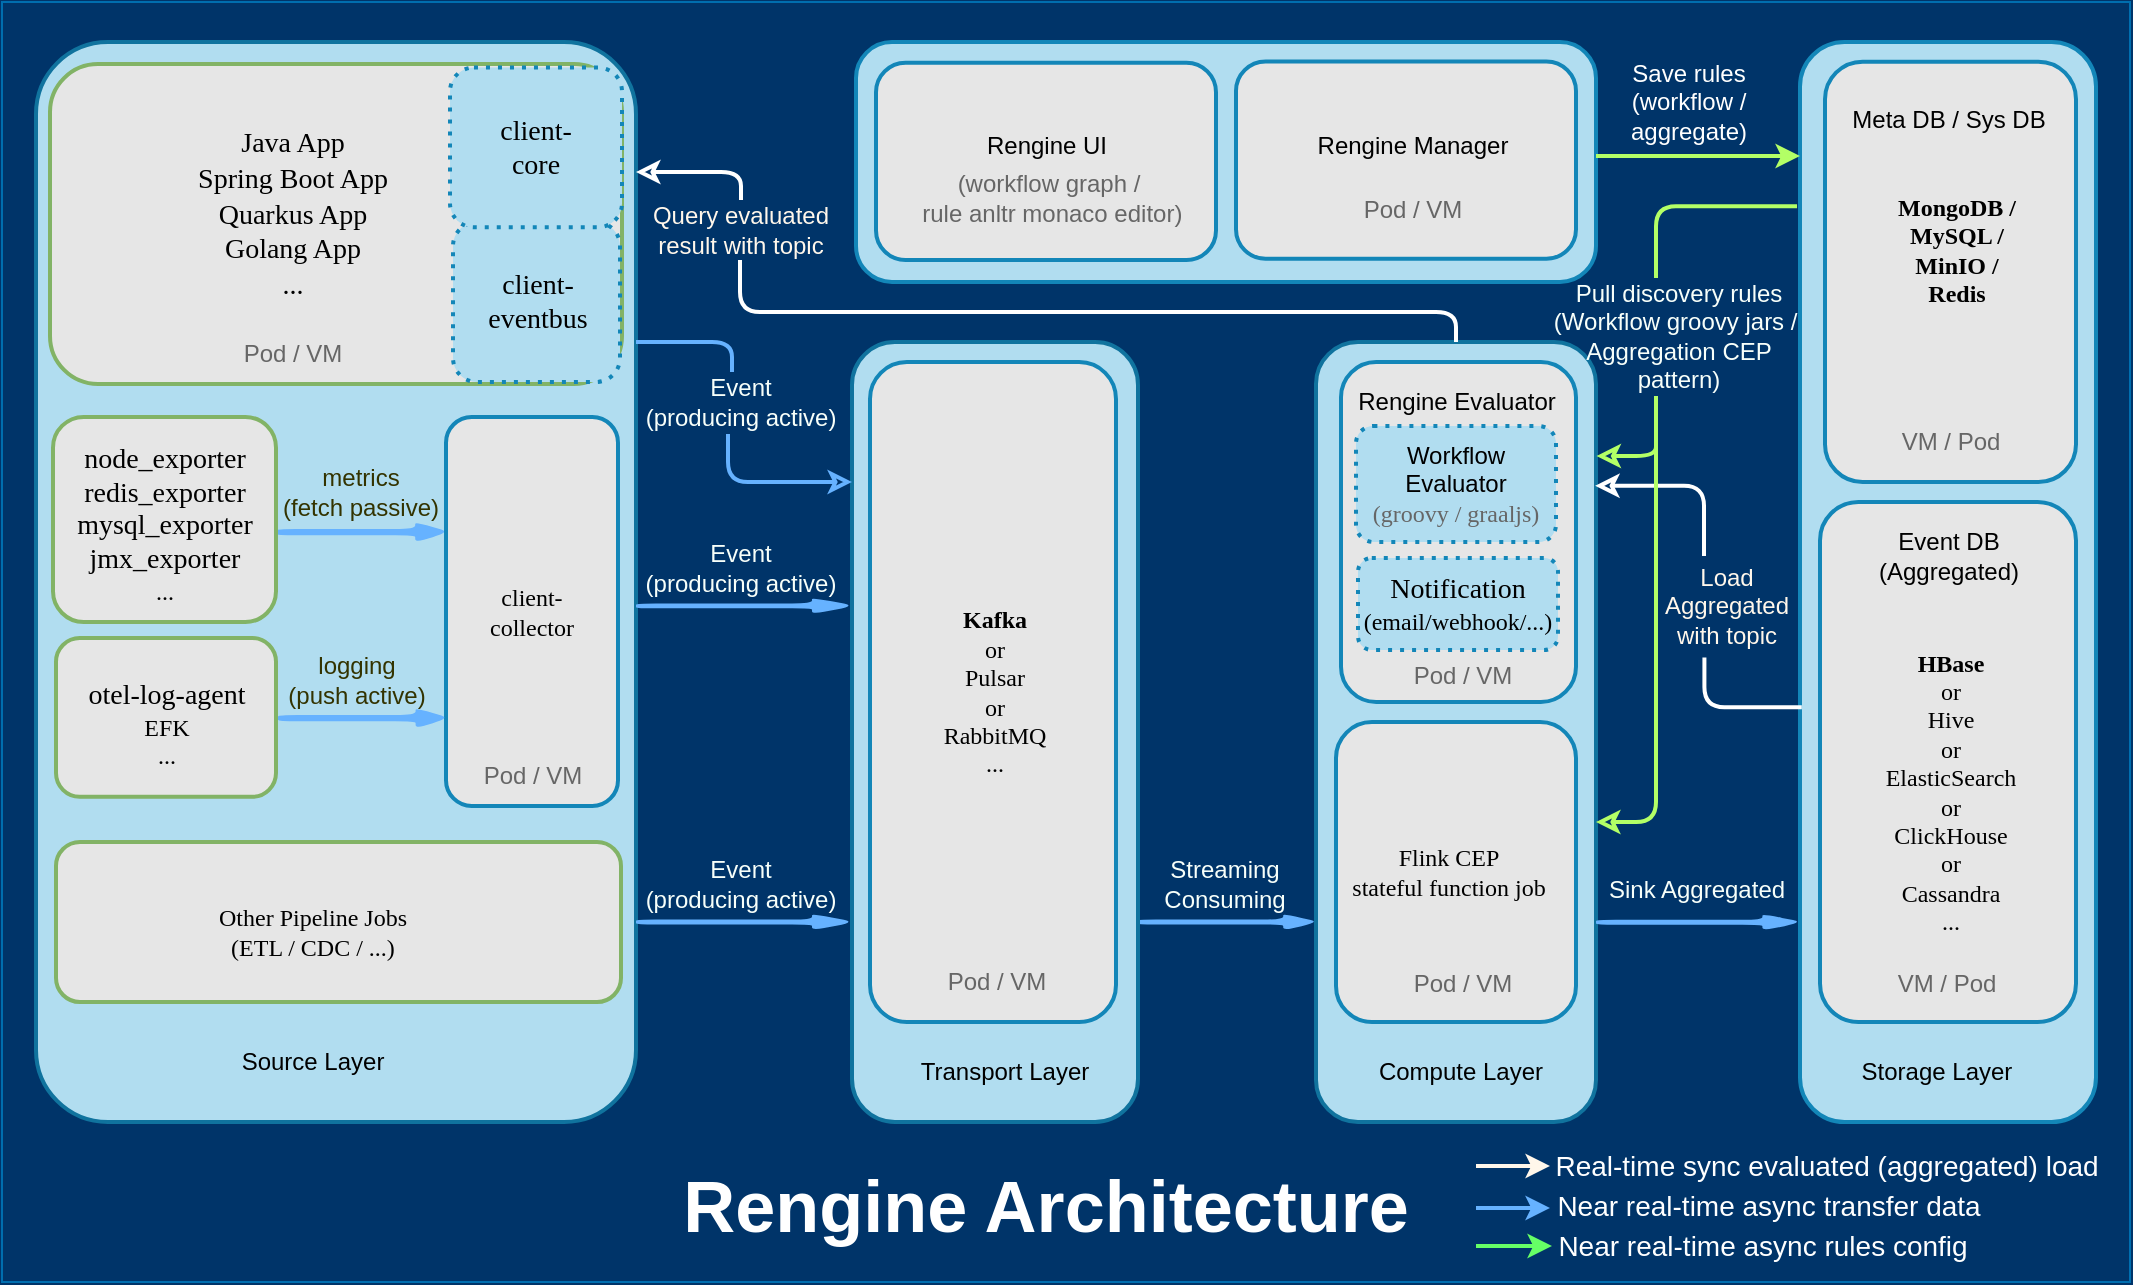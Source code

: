 <mxfile compressed="true" version="15.4.0" type="device"><diagram id="6a731a19-8d31-9384-78a2-239565b7b9f0" name="Page-1"><mxGraphModel dx="486" dy="288" grid="1" gridSize="10" guides="1" tooltips="1" connect="1" arrows="1" fold="1" page="1" pageScale="1" pageWidth="1169" pageHeight="827" background="#003469" math="0" shadow="0"><root><mxCell id="0"/><mxCell id="1" parent="0"/><mxCell id="liq5NkUreGpoknxuroZ0-2047" value="" style="whiteSpace=wrap;html=1;fillColor=#003469;strokeColor=#006EAF;fontColor=#ffffff;rounded=0;sketch=0;shadow=0;glass=0;" parent="1" vertex="1"><mxGeometry x="893" y="80" width="1064" height="640" as="geometry"/></mxCell><mxCell id="Ersdq_0Ya5bNdE3jLogt-2050" value="&lt;font color=&quot;#000000&quot;&gt;&lt;br&gt;&lt;/font&gt;" style="whiteSpace=wrap;html=1;strokeColor=#10739e;strokeWidth=2;fillColor=#b1ddf0;fontFamily=Verdana;fontSize=12;glass=0;shadow=0;rounded=1;arcSize=12;imageWidth=24;" parent="1" vertex="1"><mxGeometry x="910" y="100" width="300" height="540" as="geometry"/></mxCell><mxCell id="2024" value="&lt;font color=&quot;#000000&quot;&gt;&lt;br&gt;&lt;/font&gt;" style="whiteSpace=wrap;html=1;strokeColor=#82B366;strokeWidth=2;fillColor=#E6E6E6;fontFamily=Verdana;fontSize=12;fontColor=#00BEF2;rounded=1;" parent="1" vertex="1"><mxGeometry x="917" y="111" width="286" height="160" as="geometry"/></mxCell><mxCell id="2047" value="Rengine Architecture" style="text;html=1;strokeColor=none;fillColor=none;align=center;verticalAlign=middle;whiteSpace=wrap;overflow=hidden;dashed=1;fontSize=36;fontColor=#FFFFFF;fontFamily=Helvetica;fontStyle=1;rounded=1;" parent="1" vertex="1"><mxGeometry x="1180" y="657.01" width="470" height="50" as="geometry"/></mxCell><mxCell id="Lg0UFJUU80Y_jGTndtaA-2095" value="" style="shape=singleArrow;whiteSpace=wrap;html=1;fillColor=#66B2FF;strokeColor=none;strokeWidth=2;rounded=1;" parent="1" vertex="1"><mxGeometry x="1460" y="535.88" width="92" height="8.25" as="geometry"/></mxCell><mxCell id="Lg0UFJUU80Y_jGTndtaA-2106" value="" style="shape=singleArrow;whiteSpace=wrap;html=1;strokeColor=none;rounded=1;fillColor=#66B2FF;" parent="1" vertex="1"><mxGeometry x="1030" y="340" width="87" height="10.12" as="geometry"/></mxCell><mxCell id="Lg0UFJUU80Y_jGTndtaA-2130" value="&lt;font color=&quot;#000000&quot;&gt;&lt;font style=&quot;font-size: 14px&quot;&gt;client-eventbus&lt;/font&gt;&lt;br&gt;&lt;/font&gt;" style="whiteSpace=wrap;html=1;dashed=1;strokeWidth=2;fontFamily=Verdana;fontSize=12;fillColor=#b1ddf0;strokeColor=#1386B8;dashPattern=1 2;rounded=1;" parent="1" vertex="1"><mxGeometry x="1118.5" y="190" width="83.5" height="80" as="geometry"/></mxCell><mxCell id="Lg0UFJUU80Y_jGTndtaA-2138" value="&lt;font color=&quot;#f7fffa&quot;&gt;Streaming&lt;br&gt;Consuming&lt;/font&gt;" style="text;html=1;align=center;verticalAlign=middle;resizable=0;points=[];autosize=1;strokeColor=none;fillColor=none;dashed=1;rounded=1;" parent="1" vertex="1"><mxGeometry x="1464" y="505.88" width="80" height="30" as="geometry"/></mxCell><mxCell id="Lg0UFJUU80Y_jGTndtaA-2139" value="&lt;font color=&quot;#f7fffa&quot;&gt;Sink Aggregated&lt;/font&gt;&lt;font color=&quot;#f7fffa&quot;&gt;&lt;br&gt;&lt;/font&gt;" style="text;html=1;align=center;verticalAlign=middle;resizable=0;points=[];autosize=1;strokeColor=none;fillColor=none;rounded=1;" parent="1" vertex="1"><mxGeometry x="1690.25" y="514.44" width="100" height="20" as="geometry"/></mxCell><mxCell id="Lg0UFJUU80Y_jGTndtaA-2142" value="&lt;span style=&quot;color: rgb(247 , 255 , 250)&quot;&gt;Event&lt;/span&gt;&lt;font color=&quot;#f7fffa&quot; style=&quot;font-size: 12px&quot;&gt;&lt;br&gt;(producing active)&lt;/font&gt;" style="text;html=1;align=center;verticalAlign=middle;resizable=0;points=[];autosize=1;strokeColor=none;fillColor=none;rounded=1;" parent="1" vertex="1"><mxGeometry x="1207" y="506" width="110" height="30" as="geometry"/></mxCell><mxCell id="Lg0UFJUU80Y_jGTndtaA-2152" value="&lt;font color=&quot;#000000&quot;&gt;&lt;br&gt;&lt;/font&gt;" style="whiteSpace=wrap;html=1;strokeColor=#82B366;strokeWidth=2;fillColor=#E6E6E6;fontFamily=Verdana;fontSize=12;fontColor=#00BEF2;rounded=1;" parent="1" vertex="1"><mxGeometry x="918.5" y="287.46" width="111.5" height="102.54" as="geometry"/></mxCell><mxCell id="Lg0UFJUU80Y_jGTndtaA-2153" value="&lt;font face=&quot;verdana&quot; style=&quot;font-size: 14px&quot;&gt;&lt;span style=&quot;font-size: 14px&quot;&gt;node_exporter&lt;/span&gt;&lt;span style=&quot;font-size: 14px&quot;&gt;&lt;br&gt;&lt;/span&gt;redis_exporter&lt;br&gt;mysql_exporter&lt;br&gt;jmx_exporter&lt;br&gt;&lt;/font&gt;&lt;font face=&quot;verdana&quot;&gt;...&lt;br&gt;&lt;/font&gt;" style="text;html=1;align=center;verticalAlign=middle;resizable=0;points=[];autosize=1;strokeColor=none;fillColor=none;rounded=1;" parent="1" vertex="1"><mxGeometry x="924" y="300.88" width="100" height="80" as="geometry"/></mxCell><mxCell id="Lg0UFJUU80Y_jGTndtaA-2164" value="&lt;font color=&quot;#000000&quot;&gt;&lt;font style=&quot;font-size: 14px&quot;&gt;client-&lt;br&gt;core&lt;/font&gt;&lt;br&gt;&lt;/font&gt;" style="whiteSpace=wrap;html=1;dashed=1;strokeWidth=2;fontFamily=Verdana;fontSize=12;fillColor=#b1ddf0;strokeColor=#1386B8;dashPattern=1 2;rounded=1;" parent="1" vertex="1"><mxGeometry x="1117" y="112.75" width="86" height="79.89" as="geometry"/></mxCell><mxCell id="Lg0UFJUU80Y_jGTndtaA-2173" value="" style="endArrow=none;html=1;strokeColor=#B3FF66;strokeWidth=2;edgeStyle=orthogonalEdgeStyle;startArrow=none;startFill=0;endFill=0;entryX=-0.01;entryY=0.152;entryDx=0;entryDy=0;entryPerimeter=0;" parent="1" target="oJ2zj1i_s-X4qzBes9kp-2050" edge="1"><mxGeometry width="50" height="50" relative="1" as="geometry"><mxPoint x="1720" y="218" as="sourcePoint"/><mxPoint x="1789" y="220" as="targetPoint"/><Array as="points"><mxPoint x="1720" y="182"/></Array></mxGeometry></mxCell><mxCell id="Lg0UFJUU80Y_jGTndtaA-2132" value="&lt;font style=&quot;font-size: 14px&quot;&gt;&lt;span style=&quot;font-family: &amp;#34;verdana&amp;#34;&quot;&gt;Java App&lt;/span&gt;&lt;span style=&quot;font-family: &amp;#34;verdana&amp;#34;&quot;&gt;&lt;br&gt;Spring Boot App&lt;br&gt;&lt;/span&gt;&lt;span style=&quot;font-family: &amp;#34;verdana&amp;#34;&quot;&gt;Quarkus App&lt;br&gt;Golang App&lt;br&gt;&lt;/span&gt;&lt;span style=&quot;font-family: &amp;#34;verdana&amp;#34;&quot;&gt;...&lt;/span&gt;&lt;br&gt;&lt;/font&gt;" style="text;html=1;align=center;verticalAlign=middle;resizable=0;points=[];autosize=1;strokeColor=none;fillColor=none;rounded=1;" parent="1" vertex="1"><mxGeometry x="982.5" y="146" width="110" height="80" as="geometry"/></mxCell><mxCell id="-isZvfm1eyCs0BBh3orQ-2047" value="&lt;font color=&quot;#000000&quot;&gt;&lt;br&gt;&lt;/font&gt;" style="whiteSpace=wrap;html=1;strokeColor=#82B366;strokeWidth=2;fillColor=#E6E6E6;fontFamily=Verdana;fontSize=12;fontColor=#00BEF2;rounded=1;" parent="1" vertex="1"><mxGeometry x="920" y="500" width="282.5" height="80" as="geometry"/></mxCell><mxCell id="-isZvfm1eyCs0BBh3orQ-2048" value="&lt;font face=&quot;verdana&quot;&gt;Other Pipeline Jobs&lt;br&gt;(ETL / CDC / ...)&lt;br&gt;&lt;/font&gt;" style="text;html=1;align=center;verticalAlign=middle;resizable=0;points=[];autosize=1;strokeColor=none;fillColor=none;rounded=1;" parent="1" vertex="1"><mxGeometry x="992.5" y="530" width="110" height="30" as="geometry"/></mxCell><mxCell id="-isZvfm1eyCs0BBh3orQ-2049" value="" style="shape=singleArrow;whiteSpace=wrap;html=1;fillColor=#66B2FF;strokeColor=none;strokeWidth=2;rounded=1;" parent="1" vertex="1"><mxGeometry x="1210" y="377.82" width="110" height="8.25" as="geometry"/></mxCell><mxCell id="-isZvfm1eyCs0BBh3orQ-2051" value="&lt;font color=&quot;#f7fffa&quot;&gt;Event&lt;br&gt;(&lt;/font&gt;&lt;span style=&quot;color: rgb(247 , 255 , 250)&quot;&gt;producing&amp;nbsp;&lt;/span&gt;&lt;span style=&quot;color: rgb(247 , 255 , 250)&quot;&gt;active&lt;/span&gt;&lt;font color=&quot;#f7fffa&quot;&gt;)&lt;/font&gt;" style="text;html=1;align=center;verticalAlign=middle;resizable=0;points=[];autosize=1;rounded=1;" parent="1" vertex="1"><mxGeometry x="1207" y="347.95" width="110" height="30" as="geometry"/></mxCell><mxCell id="-isZvfm1eyCs0BBh3orQ-2058" value="" style="endArrow=classic;html=1;strokeColor=#66FF66;edgeStyle=orthogonalEdgeStyle;strokeWidth=2;" parent="1" edge="1"><mxGeometry width="50" height="50" relative="1" as="geometry"><mxPoint x="1630" y="702" as="sourcePoint"/><mxPoint x="1668" y="701.99" as="targetPoint"/><Array as="points"><mxPoint x="1648" y="701.99"/><mxPoint x="1648" y="701.99"/></Array></mxGeometry></mxCell><mxCell id="-isZvfm1eyCs0BBh3orQ-2054" value="" style="endArrow=classic;html=1;strokeColor=#FFF7EB;edgeStyle=orthogonalEdgeStyle;strokeWidth=2;" parent="1" edge="1"><mxGeometry width="50" height="50" relative="1" as="geometry"><mxPoint x="1630" y="662" as="sourcePoint"/><mxPoint x="1667" y="662" as="targetPoint"/><Array as="points"><mxPoint x="1647" y="662"/><mxPoint x="1647" y="662"/></Array></mxGeometry></mxCell><mxCell id="-isZvfm1eyCs0BBh3orQ-2056" value="" style="endArrow=classic;html=1;strokeColor=#66B2FF;edgeStyle=orthogonalEdgeStyle;strokeWidth=2;" parent="1" edge="1"><mxGeometry width="50" height="50" relative="1" as="geometry"><mxPoint x="1630" y="683" as="sourcePoint"/><mxPoint x="1667" y="683" as="targetPoint"/><Array as="points"><mxPoint x="1647" y="683"/><mxPoint x="1647" y="683"/></Array></mxGeometry></mxCell><mxCell id="-isZvfm1eyCs0BBh3orQ-2061" value="&lt;font style=&quot;font-size: 14px&quot;&gt;Near real-time async transfer data&lt;/font&gt;" style="text;html=1;align=center;verticalAlign=middle;resizable=0;points=[];autosize=1;strokeColor=none;fillColor=none;strokeWidth=2;fontColor=#FFFFFF;rounded=1;" parent="1" vertex="1"><mxGeometry x="1661" y="672.01" width="230" height="20" as="geometry"/></mxCell><mxCell id="-isZvfm1eyCs0BBh3orQ-2055" value="&lt;font style=&quot;font-size: 14px&quot;&gt;Real-time sync evaluated (aggregated) load&lt;/font&gt;" style="text;html=1;align=center;verticalAlign=middle;resizable=0;points=[];autosize=1;strokeWidth=2;fontColor=#FFFFFF;rounded=1;" parent="1" vertex="1"><mxGeometry x="1660" y="652.01" width="290" height="20" as="geometry"/></mxCell><mxCell id="-isZvfm1eyCs0BBh3orQ-2063" value="&lt;font style=&quot;font-size: 14px&quot;&gt;Near real-time async rules config&lt;/font&gt;" style="text;html=1;align=center;verticalAlign=middle;resizable=0;points=[];autosize=1;strokeColor=none;fillColor=none;strokeWidth=2;fontColor=#FFFFFF;rounded=1;" parent="1" vertex="1"><mxGeometry x="1663" y="692.01" width="220" height="20" as="geometry"/></mxCell><mxCell id="oJ2zj1i_s-X4qzBes9kp-2047" value="Source Layer" style="text;html=1;align=center;verticalAlign=middle;resizable=0;points=[];autosize=1;strokeColor=none;fillColor=none;rounded=1;" parent="1" vertex="1"><mxGeometry x="1002.5" y="600.01" width="90" height="20" as="geometry"/></mxCell><mxCell id="oJ2zj1i_s-X4qzBes9kp-2048" value="&lt;font color=&quot;#000000&quot;&gt;&lt;br&gt;&lt;/font&gt;" style="whiteSpace=wrap;html=1;strokeColor=#10739e;strokeWidth=2;fillColor=#b1ddf0;fontFamily=Verdana;fontSize=12;rounded=1;" parent="1" vertex="1"><mxGeometry x="1550" y="250" width="140" height="390" as="geometry"/></mxCell><mxCell id="Lg0UFJUU80Y_jGTndtaA-2094" value="&lt;font color=&quot;#000000&quot;&gt;&lt;br&gt;&lt;/font&gt;" style="whiteSpace=wrap;html=1;strokeColor=#1386B8;strokeWidth=2;fillColor=#E6E6E6;fontFamily=Verdana;fontSize=12;fontColor=#00BEF2;rounded=1;" parent="1" vertex="1"><mxGeometry x="1560" y="440" width="120" height="150" as="geometry"/></mxCell><mxCell id="Ersdq_0Ya5bNdE3jLogt-2049" value="&lt;span style=&quot;font-family: &amp;#34;verdana&amp;#34;&quot;&gt;Flink CEP&lt;/span&gt;&lt;br style=&quot;font-family: &amp;#34;verdana&amp;#34;&quot;&gt;&lt;span style=&quot;font-family: &amp;#34;verdana&amp;#34;&quot;&gt;stateful function job&lt;/span&gt;" style="text;html=1;align=center;verticalAlign=middle;resizable=0;points=[];autosize=1;strokeColor=none;fillColor=none;rounded=1;" parent="1" vertex="1"><mxGeometry x="1561" y="500" width="110" height="30" as="geometry"/></mxCell><mxCell id="oJ2zj1i_s-X4qzBes9kp-2049" value="Compute Layer" style="text;html=1;strokeColor=none;fillColor=none;align=center;verticalAlign=middle;whiteSpace=wrap;rounded=1;" parent="1" vertex="1"><mxGeometry x="1575" y="600.01" width="95" height="30" as="geometry"/></mxCell><mxCell id="oJ2zj1i_s-X4qzBes9kp-2050" value="&lt;font color=&quot;#000000&quot;&gt;&lt;br&gt;&lt;/font&gt;" style="whiteSpace=wrap;html=1;strokeColor=#1386B8;strokeWidth=2;fillColor=#b1ddf0;fontFamily=Verdana;fontSize=12;rounded=1;" parent="1" vertex="1"><mxGeometry x="1792" y="100" width="148" height="540" as="geometry"/></mxCell><mxCell id="Lg0UFJUU80Y_jGTndtaA-2093" value="&lt;font color=&quot;#000000&quot;&gt;&lt;br&gt;&lt;/font&gt;" style="whiteSpace=wrap;html=1;strokeColor=#1386B8;strokeWidth=2;fillColor=#E6E6E6;fontFamily=Verdana;fontSize=12;fontColor=#00BEF2;rounded=1;" parent="1" vertex="1"><mxGeometry x="1802" y="330" width="128" height="260" as="geometry"/></mxCell><mxCell id="30q1TXB40e59RwhW07Q0-2049" value="&lt;font face=&quot;verdana&quot;&gt;&lt;b&gt;HBase&lt;/b&gt;&lt;/font&gt;&lt;br&gt;&lt;font face=&quot;verdana&quot;&gt;or&lt;/font&gt;&lt;br&gt;&lt;font face=&quot;verdana&quot;&gt;Hive&lt;/font&gt;&lt;br&gt;&lt;font face=&quot;verdana&quot;&gt;or&lt;/font&gt;&lt;br&gt;&lt;font face=&quot;verdana&quot;&gt;ElasticSearch&lt;/font&gt;&lt;br&gt;&lt;font face=&quot;verdana&quot;&gt;or&lt;/font&gt;&lt;br&gt;&lt;font face=&quot;verdana&quot;&gt;ClickHouse&lt;/font&gt;&lt;br&gt;&lt;font face=&quot;verdana&quot;&gt;or&lt;/font&gt;&lt;br&gt;&lt;font face=&quot;verdana&quot;&gt;Cassandra&lt;/font&gt;&lt;br&gt;&lt;font face=&quot;verdana&quot;&gt;...&lt;/font&gt;" style="text;html=1;align=center;verticalAlign=middle;resizable=0;points=[];autosize=1;strokeColor=none;fillColor=none;rounded=1;" parent="1" vertex="1"><mxGeometry x="1826.5" y="405" width="80" height="140" as="geometry"/></mxCell><mxCell id="oJ2zj1i_s-X4qzBes9kp-2051" value="Storage Layer" style="text;html=1;strokeColor=none;fillColor=none;align=center;verticalAlign=middle;whiteSpace=wrap;rounded=1;" parent="1" vertex="1"><mxGeometry x="1812.5" y="600.01" width="95" height="30" as="geometry"/></mxCell><mxCell id="oJ2zj1i_s-X4qzBes9kp-2052" value="&lt;font color=&quot;#000000&quot;&gt;&lt;br&gt;&lt;/font&gt;" style="whiteSpace=wrap;html=1;strokeColor=#10739e;strokeWidth=2;fillColor=#b1ddf0;fontFamily=Verdana;fontSize=12;rounded=1;" parent="1" vertex="1"><mxGeometry x="1318" y="250" width="143" height="390" as="geometry"/></mxCell><mxCell id="Lg0UFJUU80Y_jGTndtaA-2102" value="&lt;font color=&quot;#000000&quot;&gt;client-&lt;br&gt;collector&lt;br&gt;&lt;/font&gt;" style="whiteSpace=wrap;html=1;strokeColor=#1386B8;strokeWidth=2;fillColor=#E6E6E6;fontFamily=Verdana;fontSize=12;fontColor=#00BEF2;rounded=1;" parent="1" vertex="1"><mxGeometry x="1115" y="287.46" width="86" height="194.54" as="geometry"/></mxCell><mxCell id="Lg0UFJUU80Y_jGTndtaA-2086" value="&lt;font color=&quot;#000000&quot;&gt;&lt;br&gt;&lt;/font&gt;" style="whiteSpace=wrap;html=1;strokeColor=#1386B8;strokeWidth=2;fillColor=#E6E6E6;fontFamily=Verdana;fontSize=12;fontColor=#00BEF2;rounded=1;" parent="1" vertex="1"><mxGeometry x="1327" y="260" width="123" height="330" as="geometry"/></mxCell><mxCell id="30q1TXB40e59RwhW07Q0-2047" value="&lt;span style=&quot;font-family: &amp;#34;verdana&amp;#34;&quot;&gt;&lt;b&gt;Kafka&lt;/b&gt;&lt;/span&gt;&lt;br style=&quot;font-family: &amp;#34;verdana&amp;#34;&quot;&gt;&lt;span style=&quot;font-family: &amp;#34;verdana&amp;#34;&quot;&gt;or&lt;/span&gt;&lt;br style=&quot;font-family: &amp;#34;verdana&amp;#34;&quot;&gt;&lt;span style=&quot;font-family: &amp;#34;verdana&amp;#34;&quot;&gt;Pulsar&lt;/span&gt;&lt;br style=&quot;font-family: &amp;#34;verdana&amp;#34;&quot;&gt;&lt;span style=&quot;font-family: &amp;#34;verdana&amp;#34;&quot;&gt;or&lt;/span&gt;&lt;br style=&quot;font-family: &amp;#34;verdana&amp;#34;&quot;&gt;&lt;span style=&quot;font-family: &amp;#34;verdana&amp;#34;&quot;&gt;RabbitMQ&lt;br&gt;...&lt;/span&gt;" style="text;html=1;align=center;verticalAlign=middle;resizable=0;points=[];autosize=1;strokeColor=none;fillColor=none;rounded=1;" parent="1" vertex="1"><mxGeometry x="1354.49" y="380" width="70" height="90" as="geometry"/></mxCell><mxCell id="oJ2zj1i_s-X4qzBes9kp-2053" value="Transport Layer" style="text;html=1;strokeColor=none;fillColor=none;align=center;verticalAlign=middle;whiteSpace=wrap;rounded=1;" parent="1" vertex="1"><mxGeometry x="1347.49" y="600.01" width="95" height="30" as="geometry"/></mxCell><mxCell id="Lg0UFJUU80Y_jGTndtaA-2147" value="&lt;font color=&quot;#333300&quot;&gt;metrics&lt;br&gt;(fetch&amp;nbsp;passive)&lt;/font&gt;" style="text;html=1;align=center;verticalAlign=middle;resizable=0;points=[];autosize=1;strokeColor=none;fillColor=none;rounded=1;" parent="1" vertex="1"><mxGeometry x="1027" y="310" width="90" height="30" as="geometry"/></mxCell><mxCell id="oJ2zj1i_s-X4qzBes9kp-2064" value="&lt;font color=&quot;#000000&quot;&gt;&lt;br&gt;&lt;/font&gt;" style="whiteSpace=wrap;html=1;strokeColor=#1386B8;strokeWidth=2;fillColor=#b1ddf0;fontFamily=Verdana;fontSize=12;rounded=1;" parent="1" vertex="1"><mxGeometry x="1320" y="100" width="370" height="120" as="geometry"/></mxCell><mxCell id="oJ2zj1i_s-X4qzBes9kp-2066" value="" style="shape=singleArrow;whiteSpace=wrap;html=1;fillColor=#66B2FF;strokeColor=none;strokeWidth=2;rounded=1;" parent="1" vertex="1"><mxGeometry x="1210" y="535.88" width="110" height="8.25" as="geometry"/></mxCell><mxCell id="oJ2zj1i_s-X4qzBes9kp-2067" value="&lt;font color=&quot;#000000&quot;&gt;&lt;br&gt;&lt;/font&gt;" style="whiteSpace=wrap;html=1;strokeColor=#1386B8;strokeWidth=2;fillColor=#E6E6E6;fontFamily=Verdana;fontSize=12;fontColor=#00BEF2;rounded=1;" parent="1" vertex="1"><mxGeometry x="1330" y="110.38" width="170" height="98.62" as="geometry"/></mxCell><mxCell id="j-gmOjagjM2YAh6BssjO-2047" value="&lt;font color=&quot;#000000&quot;&gt;&lt;br&gt;&lt;/font&gt;" style="whiteSpace=wrap;html=1;strokeColor=#1386B8;strokeWidth=2;fillColor=#E6E6E6;fontFamily=Verdana;fontSize=12;fontColor=#00BEF2;rounded=1;" parent="1" vertex="1"><mxGeometry x="1562.5" y="260" width="117.5" height="170" as="geometry"/></mxCell><mxCell id="j-gmOjagjM2YAh6BssjO-2048" value="Rengine Evaluator" style="text;html=1;align=center;verticalAlign=middle;resizable=0;points=[];autosize=1;strokeColor=none;fillColor=none;rounded=1;" parent="1" vertex="1"><mxGeometry x="1565" y="270" width="110" height="20" as="geometry"/></mxCell><mxCell id="j-gmOjagjM2YAh6BssjO-2051" value="" style="endArrow=classic;html=1;strokeColor=#FFFFFF;strokeWidth=2;edgeStyle=orthogonalEdgeStyle;startArrow=none;startFill=0;endFill=0;exitX=0.505;exitY=0;exitDx=0;exitDy=0;exitPerimeter=0;" parent="1" source="Lg0UFJUU80Y_jGTndtaA-2176" edge="1"><mxGeometry width="50" height="50" relative="1" as="geometry"><mxPoint x="1230" y="338.19" as="sourcePoint"/><mxPoint x="1210" y="165" as="targetPoint"/><Array as="points"><mxPoint x="1263" y="165"/></Array></mxGeometry></mxCell><mxCell id="Lg0UFJUU80Y_jGTndtaA-2176" value="&lt;font color=&quot;#fff7eb&quot;&gt;Query evaluated&lt;br&gt;result with topic&lt;/font&gt;" style="text;html=1;align=center;verticalAlign=middle;resizable=0;points=[];autosize=1;strokeColor=none;fillColor=none;rounded=1;" parent="1" vertex="1"><mxGeometry x="1212" y="179" width="100" height="30" as="geometry"/></mxCell><mxCell id="-IpRpO6k3fpdj8esecgy-2047" value="" style="endArrow=none;html=1;strokeColor=#FFFFFF;strokeWidth=2;edgeStyle=orthogonalEdgeStyle;startArrow=none;startFill=0;endFill=0;exitX=0.5;exitY=0;exitDx=0;exitDy=0;" parent="1" source="oJ2zj1i_s-X4qzBes9kp-2048" target="Lg0UFJUU80Y_jGTndtaA-2176" edge="1"><mxGeometry width="50" height="50" relative="1" as="geometry"><mxPoint x="1620" y="260" as="sourcePoint"/><mxPoint x="1240" y="235" as="targetPoint"/><Array as="points"><mxPoint x="1620" y="235"/></Array></mxGeometry></mxCell><mxCell id="-IpRpO6k3fpdj8esecgy-2049" value="" style="endArrow=none;html=1;strokeColor=#66B2FF;strokeWidth=2;edgeStyle=orthogonalEdgeStyle;startArrow=none;startFill=0;endFill=0;" parent="1" source="Lg0UFJUU80Y_jGTndtaA-2148" edge="1"><mxGeometry width="50" height="50" relative="1" as="geometry"><mxPoint x="1312" y="310" as="sourcePoint"/><mxPoint x="1210" y="250" as="targetPoint"/><Array as="points"><mxPoint x="1258" y="250"/></Array></mxGeometry></mxCell><mxCell id="Lg0UFJUU80Y_jGTndtaA-2148" value="&lt;span style=&quot;color: rgb(247 , 255 , 250)&quot;&gt;Event&lt;/span&gt;&lt;font color=&quot;#f7fffa&quot;&gt;&lt;br&gt;(&lt;/font&gt;&lt;span style=&quot;color: rgb(247 , 255 , 250)&quot;&gt;producing active&lt;/span&gt;&lt;font color=&quot;#f7fffa&quot;&gt;)&lt;/font&gt;" style="text;html=1;align=center;verticalAlign=middle;resizable=0;points=[];autosize=1;rounded=1;" parent="1" vertex="1"><mxGeometry x="1207" y="265" width="110" height="30" as="geometry"/></mxCell><mxCell id="-IpRpO6k3fpdj8esecgy-2050" value="" style="endArrow=none;html=1;strokeColor=#66B2FF;strokeWidth=2;edgeStyle=orthogonalEdgeStyle;startArrow=classic;startFill=0;endFill=0;" parent="1" source="oJ2zj1i_s-X4qzBes9kp-2052" edge="1"><mxGeometry width="50" height="50" relative="1" as="geometry"><mxPoint x="1300" y="310" as="sourcePoint"/><mxPoint x="1256" y="296" as="targetPoint"/><Array as="points"><mxPoint x="1256" y="320"/></Array></mxGeometry></mxCell><mxCell id="MTHTHAtpvAVGivWzUAkl-2047" value="&lt;font color=&quot;#000000&quot;&gt;&lt;span style=&quot;font-size: 14px&quot;&gt;Notification&lt;br&gt;&lt;/span&gt;(email/webhook/...)&lt;br&gt;&lt;/font&gt;" style="whiteSpace=wrap;html=1;dashed=1;strokeWidth=2;fontFamily=Verdana;fontSize=12;fillColor=#b1ddf0;strokeColor=#1386B8;rounded=1;dashPattern=1 2;" parent="1" vertex="1"><mxGeometry x="1571" y="358" width="100" height="46" as="geometry"/></mxCell><mxCell id="MTHTHAtpvAVGivWzUAkl-2048" value="&lt;span style=&quot;font-family: &amp;#34;helvetica&amp;#34;&quot;&gt;Workflow&lt;br&gt;Evaluator&lt;br&gt;&lt;/span&gt;&lt;font color=&quot;#666666&quot;&gt;(groovy / graaljs)&lt;/font&gt;" style="whiteSpace=wrap;html=1;dashed=1;strokeWidth=2;fontFamily=Verdana;fontSize=12;fillColor=#b1ddf0;strokeColor=#1386B8;rounded=1;dashPattern=1 2;" parent="1" vertex="1"><mxGeometry x="1570" y="292.01" width="100" height="57.99" as="geometry"/></mxCell><mxCell id="T68hyFXs-GE8wqWiyWgg-2047" value="&lt;font color=&quot;#000000&quot;&gt;&lt;br&gt;&lt;/font&gt;" style="whiteSpace=wrap;html=1;strokeColor=#1386B8;strokeWidth=2;fillColor=#E6E6E6;fontFamily=Verdana;fontSize=12;fontColor=#00BEF2;rounded=1;" parent="1" vertex="1"><mxGeometry x="1804.5" y="109.83" width="125.5" height="210.17" as="geometry"/></mxCell><mxCell id="T68hyFXs-GE8wqWiyWgg-2048" value="&lt;font face=&quot;verdana&quot;&gt;&lt;b&gt;MongoDB / &lt;/b&gt;&lt;br&gt;&lt;b&gt;MySQL /&lt;/b&gt;&lt;br&gt;&lt;b&gt;MinIO /&lt;br&gt;Redis&lt;/b&gt;&lt;br&gt;&lt;/font&gt;" style="text;html=1;align=center;verticalAlign=middle;resizable=0;points=[];autosize=1;strokeColor=none;fillColor=none;rounded=1;" parent="1" vertex="1"><mxGeometry x="1834.5" y="173.92" width="70" height="60" as="geometry"/></mxCell><mxCell id="T68hyFXs-GE8wqWiyWgg-2049" value="" style="endArrow=none;html=1;strokeColor=#B3FF66;strokeWidth=2;edgeStyle=orthogonalEdgeStyle;startArrow=classic;startFill=1;endFill=0;entryX=1;entryY=0.5;entryDx=0;entryDy=0;" parent="1" edge="1"><mxGeometry width="50" height="50" relative="1" as="geometry"><mxPoint x="1792" y="157" as="sourcePoint"/><mxPoint x="1690" y="157" as="targetPoint"/><Array as="points"><mxPoint x="1792" y="157"/></Array></mxGeometry></mxCell><mxCell id="T68hyFXs-GE8wqWiyWgg-2050" value="&lt;font color=&quot;#ffffff&quot;&gt;Save rules&lt;br&gt;(workflow /&lt;br&gt;aggregate)&lt;br&gt;&lt;/font&gt;" style="text;html=1;align=center;verticalAlign=middle;resizable=0;points=[];autosize=1;strokeColor=none;fillColor=none;rounded=1;" parent="1" vertex="1"><mxGeometry x="1701" y="104.69" width="70" height="50" as="geometry"/></mxCell><mxCell id="hXZXt88YALmzEBhijYpD-2047" value="" style="endArrow=none;html=1;strokeColor=#B3FF66;strokeWidth=2;startArrow=classic;startFill=0;endFill=0;edgeStyle=orthogonalEdgeStyle;" parent="1" edge="1"><mxGeometry width="50" height="50" relative="1" as="geometry"><mxPoint x="1690.25" y="306.99" as="sourcePoint"/><mxPoint x="1720" y="298" as="targetPoint"/><Array as="points"><mxPoint x="1720" y="307"/></Array></mxGeometry></mxCell><mxCell id="hXZXt88YALmzEBhijYpD-2049" value="&lt;font color=&quot;#000000&quot;&gt;&lt;br&gt;&lt;/font&gt;" style="whiteSpace=wrap;html=1;strokeColor=#82B366;strokeWidth=2;fillColor=#E6E6E6;fontFamily=Verdana;fontSize=12;rounded=1;" parent="1" vertex="1"><mxGeometry x="920" y="398" width="110" height="79.42" as="geometry"/></mxCell><mxCell id="hXZXt88YALmzEBhijYpD-2050" value="&lt;font face=&quot;verdana&quot;&gt;&lt;span style=&quot;font-size: 14px&quot;&gt;otel-log-agent&lt;br&gt;&lt;/span&gt;EFK&lt;br&gt;...&lt;br&gt;&lt;/font&gt;" style="text;html=1;align=center;verticalAlign=middle;resizable=0;points=[];autosize=1;strokeColor=none;fillColor=none;rounded=1;" parent="1" vertex="1"><mxGeometry x="930.25" y="415.79" width="90" height="50" as="geometry"/></mxCell><mxCell id="hXZXt88YALmzEBhijYpD-2051" value="&lt;font color=&quot;#333300&quot;&gt;logging&lt;br&gt;(push active)&lt;/font&gt;" style="text;html=1;align=center;verticalAlign=middle;resizable=0;points=[];autosize=1;strokeColor=none;fillColor=none;rounded=1;" parent="1" vertex="1"><mxGeometry x="1030" y="404" width="80" height="30" as="geometry"/></mxCell><mxCell id="hXZXt88YALmzEBhijYpD-2054" value="" style="shape=singleArrow;whiteSpace=wrap;html=1;strokeColor=none;rounded=1;fillColor=#66B2FF;" parent="1" vertex="1"><mxGeometry x="1031" y="433" width="86" height="10.12" as="geometry"/></mxCell><mxCell id="hXZXt88YALmzEBhijYpD-2055" value="" style="shape=singleArrow;whiteSpace=wrap;html=1;fillColor=#66B2FF;strokeColor=none;strokeWidth=2;rounded=1;" parent="1" vertex="1"><mxGeometry x="1690" y="536" width="104" height="8.25" as="geometry"/></mxCell><mxCell id="hXZXt88YALmzEBhijYpD-2056" value="" style="endArrow=none;html=1;strokeColor=#FFFFFF;strokeWidth=2;startArrow=none;startFill=0;endFill=0;entryX=0.006;entryY=0.616;entryDx=0;entryDy=0;entryPerimeter=0;edgeStyle=orthogonalEdgeStyle;exitX=0.362;exitY=1.015;exitDx=0;exitDy=0;exitPerimeter=0;" parent="1" source="Lg0UFJUU80Y_jGTndtaA-2177" target="oJ2zj1i_s-X4qzBes9kp-2050" edge="1"><mxGeometry width="50" height="50" relative="1" as="geometry"><mxPoint x="1710" y="330" as="sourcePoint"/><mxPoint x="1740" y="330" as="targetPoint"/><Array as="points"><mxPoint x="1744" y="433"/></Array></mxGeometry></mxCell><mxCell id="Lg0UFJUU80Y_jGTndtaA-2177" value="&lt;font color=&quot;#fff7eb&quot;&gt;Load&lt;br&gt;Aggregated&lt;br&gt;with topic&lt;/font&gt;" style="text;html=1;align=center;verticalAlign=middle;resizable=0;points=[];autosize=1;strokeColor=none;fillColor=none;rounded=1;" parent="1" vertex="1"><mxGeometry x="1715.25" y="356.94" width="80" height="50" as="geometry"/></mxCell><mxCell id="hXZXt88YALmzEBhijYpD-2060" value="" style="endArrow=none;html=1;strokeColor=#FFFFFF;strokeWidth=2;startArrow=classic;startFill=0;endFill=0;exitX=0.997;exitY=0.187;exitDx=0;exitDy=0;exitPerimeter=0;edgeStyle=orthogonalEdgeStyle;" parent="1" target="Lg0UFJUU80Y_jGTndtaA-2177" edge="1"><mxGeometry width="50" height="50" relative="1" as="geometry"><mxPoint x="1689.58" y="321.93" as="sourcePoint"/><mxPoint x="1743.89" y="351.59" as="targetPoint"/><Array as="points"><mxPoint x="1744" y="322"/></Array></mxGeometry></mxCell><mxCell id="Lg0UFJUU80Y_jGTndtaA-2146" value="&lt;font color=&quot;#f7fffa&quot;&gt;Pull discovery rules&lt;/font&gt;&lt;font color=&quot;#f7fffa&quot;&gt;&lt;br&gt;(Workflow groovy jars /&lt;/font&gt;&lt;span style=&quot;color: rgb(247 , 255 , 250)&quot;&gt;&amp;nbsp;&lt;/span&gt;&lt;font color=&quot;#f7fffa&quot;&gt;&lt;br&gt;&lt;/font&gt;&lt;span style=&quot;color: rgb(247 , 255 , 250)&quot;&gt;Aggregation&amp;nbsp;&lt;/span&gt;&lt;font color=&quot;#f7fffa&quot;&gt;CEP&lt;/font&gt;&lt;span style=&quot;color: rgb(247 , 255 , 250)&quot;&gt;&lt;br&gt;pattern&lt;/span&gt;&lt;font color=&quot;#f7fffa&quot;&gt;)&lt;br&gt;&lt;/font&gt;" style="text;html=1;align=center;verticalAlign=middle;resizable=0;points=[];autosize=1;strokeColor=none;fillColor=none;rounded=1;" parent="1" vertex="1"><mxGeometry x="1661" y="217.0" width="140" height="60" as="geometry"/></mxCell><mxCell id="hXZXt88YALmzEBhijYpD-2061" value="" style="endArrow=none;html=1;strokeColor=#B3FF66;strokeWidth=2;edgeStyle=orthogonalEdgeStyle;startArrow=classic;startFill=0;endFill=0;" parent="1" source="oJ2zj1i_s-X4qzBes9kp-2048" target="Lg0UFJUU80Y_jGTndtaA-2146" edge="1"><mxGeometry width="50" height="50" relative="1" as="geometry"><mxPoint x="1690" y="500" as="sourcePoint"/><mxPoint x="1792" y="219.88" as="targetPoint"/><Array as="points"><mxPoint x="1720" y="490"/></Array></mxGeometry></mxCell><mxCell id="mw0VduWXFxRjih8IDGop-2048" value="&lt;font color=&quot;#000000&quot;&gt;&lt;br&gt;&lt;/font&gt;" style="whiteSpace=wrap;html=1;strokeColor=#1386B8;strokeWidth=2;fillColor=#E6E6E6;fontFamily=Verdana;fontSize=12;fontColor=#00BEF2;rounded=1;" parent="1" vertex="1"><mxGeometry x="1510" y="109.75" width="170" height="98.62" as="geometry"/></mxCell><mxCell id="mw0VduWXFxRjih8IDGop-2049" value="Rengine UI" style="text;html=1;align=center;verticalAlign=middle;resizable=0;points=[];autosize=1;strokeColor=none;fillColor=none;rounded=1;" parent="1" vertex="1"><mxGeometry x="1375" y="141.7" width="80" height="20" as="geometry"/></mxCell><mxCell id="oJ2zj1i_s-X4qzBes9kp-2068" value="Rengine Manager" style="text;html=1;align=center;verticalAlign=middle;resizable=0;points=[];autosize=1;strokeColor=none;fillColor=none;rounded=1;" parent="1" vertex="1"><mxGeometry x="1542.5" y="141.7" width="110" height="20" as="geometry"/></mxCell><mxCell id="I3moNXNjjyH6FQWHSDy2-2047" value="Meta DB / Sys DB" style="text;html=1;align=center;verticalAlign=middle;resizable=0;points=[];autosize=1;strokeColor=none;fillColor=none;" parent="1" vertex="1"><mxGeometry x="1810.5" y="129.06" width="110" height="20" as="geometry"/></mxCell><mxCell id="I3moNXNjjyH6FQWHSDy2-2048" value="Event DB&lt;br&gt;(Aggregated)" style="text;html=1;align=center;verticalAlign=middle;resizable=0;points=[];autosize=1;strokeColor=none;fillColor=none;" parent="1" vertex="1"><mxGeometry x="1820.5" y="341.95" width="90" height="30" as="geometry"/></mxCell><mxCell id="YqOJEMZ51GkWj0HpN-If-2047" value="&lt;font color=&quot;#666666&quot;&gt;(workflow graph /&lt;br&gt;&amp;nbsp;rule anltr monaco editor)&lt;/font&gt;" style="text;html=1;align=center;verticalAlign=middle;resizable=0;points=[];autosize=1;strokeColor=none;fillColor=none;" parent="1" vertex="1"><mxGeometry x="1341" y="162.7" width="150" height="30" as="geometry"/></mxCell><mxCell id="YqOJEMZ51GkWj0HpN-If-2048" value="&lt;font color=&quot;#666666&quot;&gt;Pod / VM&lt;/font&gt;" style="text;html=1;align=center;verticalAlign=middle;resizable=0;points=[];autosize=1;strokeColor=none;fillColor=none;" parent="1" vertex="1"><mxGeometry x="1007.5" y="246" width="60" height="20" as="geometry"/></mxCell><mxCell id="YqOJEMZ51GkWj0HpN-If-2049" value="&lt;font color=&quot;#666666&quot;&gt;Pod / VM&lt;/font&gt;" style="text;html=1;align=center;verticalAlign=middle;resizable=0;points=[];autosize=1;strokeColor=none;fillColor=none;" parent="1" vertex="1"><mxGeometry x="1567.5" y="173.92" width="60" height="20" as="geometry"/></mxCell><mxCell id="YqOJEMZ51GkWj0HpN-If-2050" value="&lt;font color=&quot;#666666&quot;&gt;Pod / VM&lt;/font&gt;" style="text;html=1;align=center;verticalAlign=middle;resizable=0;points=[];autosize=1;strokeColor=none;fillColor=none;" parent="1" vertex="1"><mxGeometry x="1128" y="457.42" width="60" height="20" as="geometry"/></mxCell><mxCell id="YqOJEMZ51GkWj0HpN-If-2051" value="&lt;font color=&quot;#666666&quot;&gt;Pod / VM&lt;/font&gt;" style="text;html=1;align=center;verticalAlign=middle;resizable=0;points=[];autosize=1;strokeColor=none;fillColor=none;" parent="1" vertex="1"><mxGeometry x="1359.5" y="560" width="60" height="20" as="geometry"/></mxCell><mxCell id="YqOJEMZ51GkWj0HpN-If-2052" value="&lt;font color=&quot;#666666&quot;&gt;Pod / VM&lt;/font&gt;" style="text;html=1;align=center;verticalAlign=middle;resizable=0;points=[];autosize=1;strokeColor=none;fillColor=none;" parent="1" vertex="1"><mxGeometry x="1592.5" y="561" width="60" height="20" as="geometry"/></mxCell><mxCell id="YqOJEMZ51GkWj0HpN-If-2053" value="&lt;font color=&quot;#666666&quot;&gt;VM / Pod&lt;/font&gt;" style="text;html=1;align=center;verticalAlign=middle;resizable=0;points=[];autosize=1;strokeColor=none;fillColor=none;" parent="1" vertex="1"><mxGeometry x="1834.5" y="561" width="60" height="20" as="geometry"/></mxCell><mxCell id="YqOJEMZ51GkWj0HpN-If-2054" value="&lt;font color=&quot;#666666&quot;&gt;VM / Pod&lt;/font&gt;" style="text;html=1;align=center;verticalAlign=middle;resizable=0;points=[];autosize=1;strokeColor=none;fillColor=none;" parent="1" vertex="1"><mxGeometry x="1836.5" y="290" width="60" height="20" as="geometry"/></mxCell><mxCell id="82_BdXiMDNJr0xXFvUm6-2047" value="&lt;font color=&quot;#666666&quot;&gt;Pod / VM&lt;/font&gt;" style="text;html=1;align=center;verticalAlign=middle;resizable=0;points=[];autosize=1;strokeColor=none;fillColor=none;" parent="1" vertex="1"><mxGeometry x="1592.5" y="406.94" width="60" height="20" as="geometry"/></mxCell></root></mxGraphModel></diagram></mxfile>